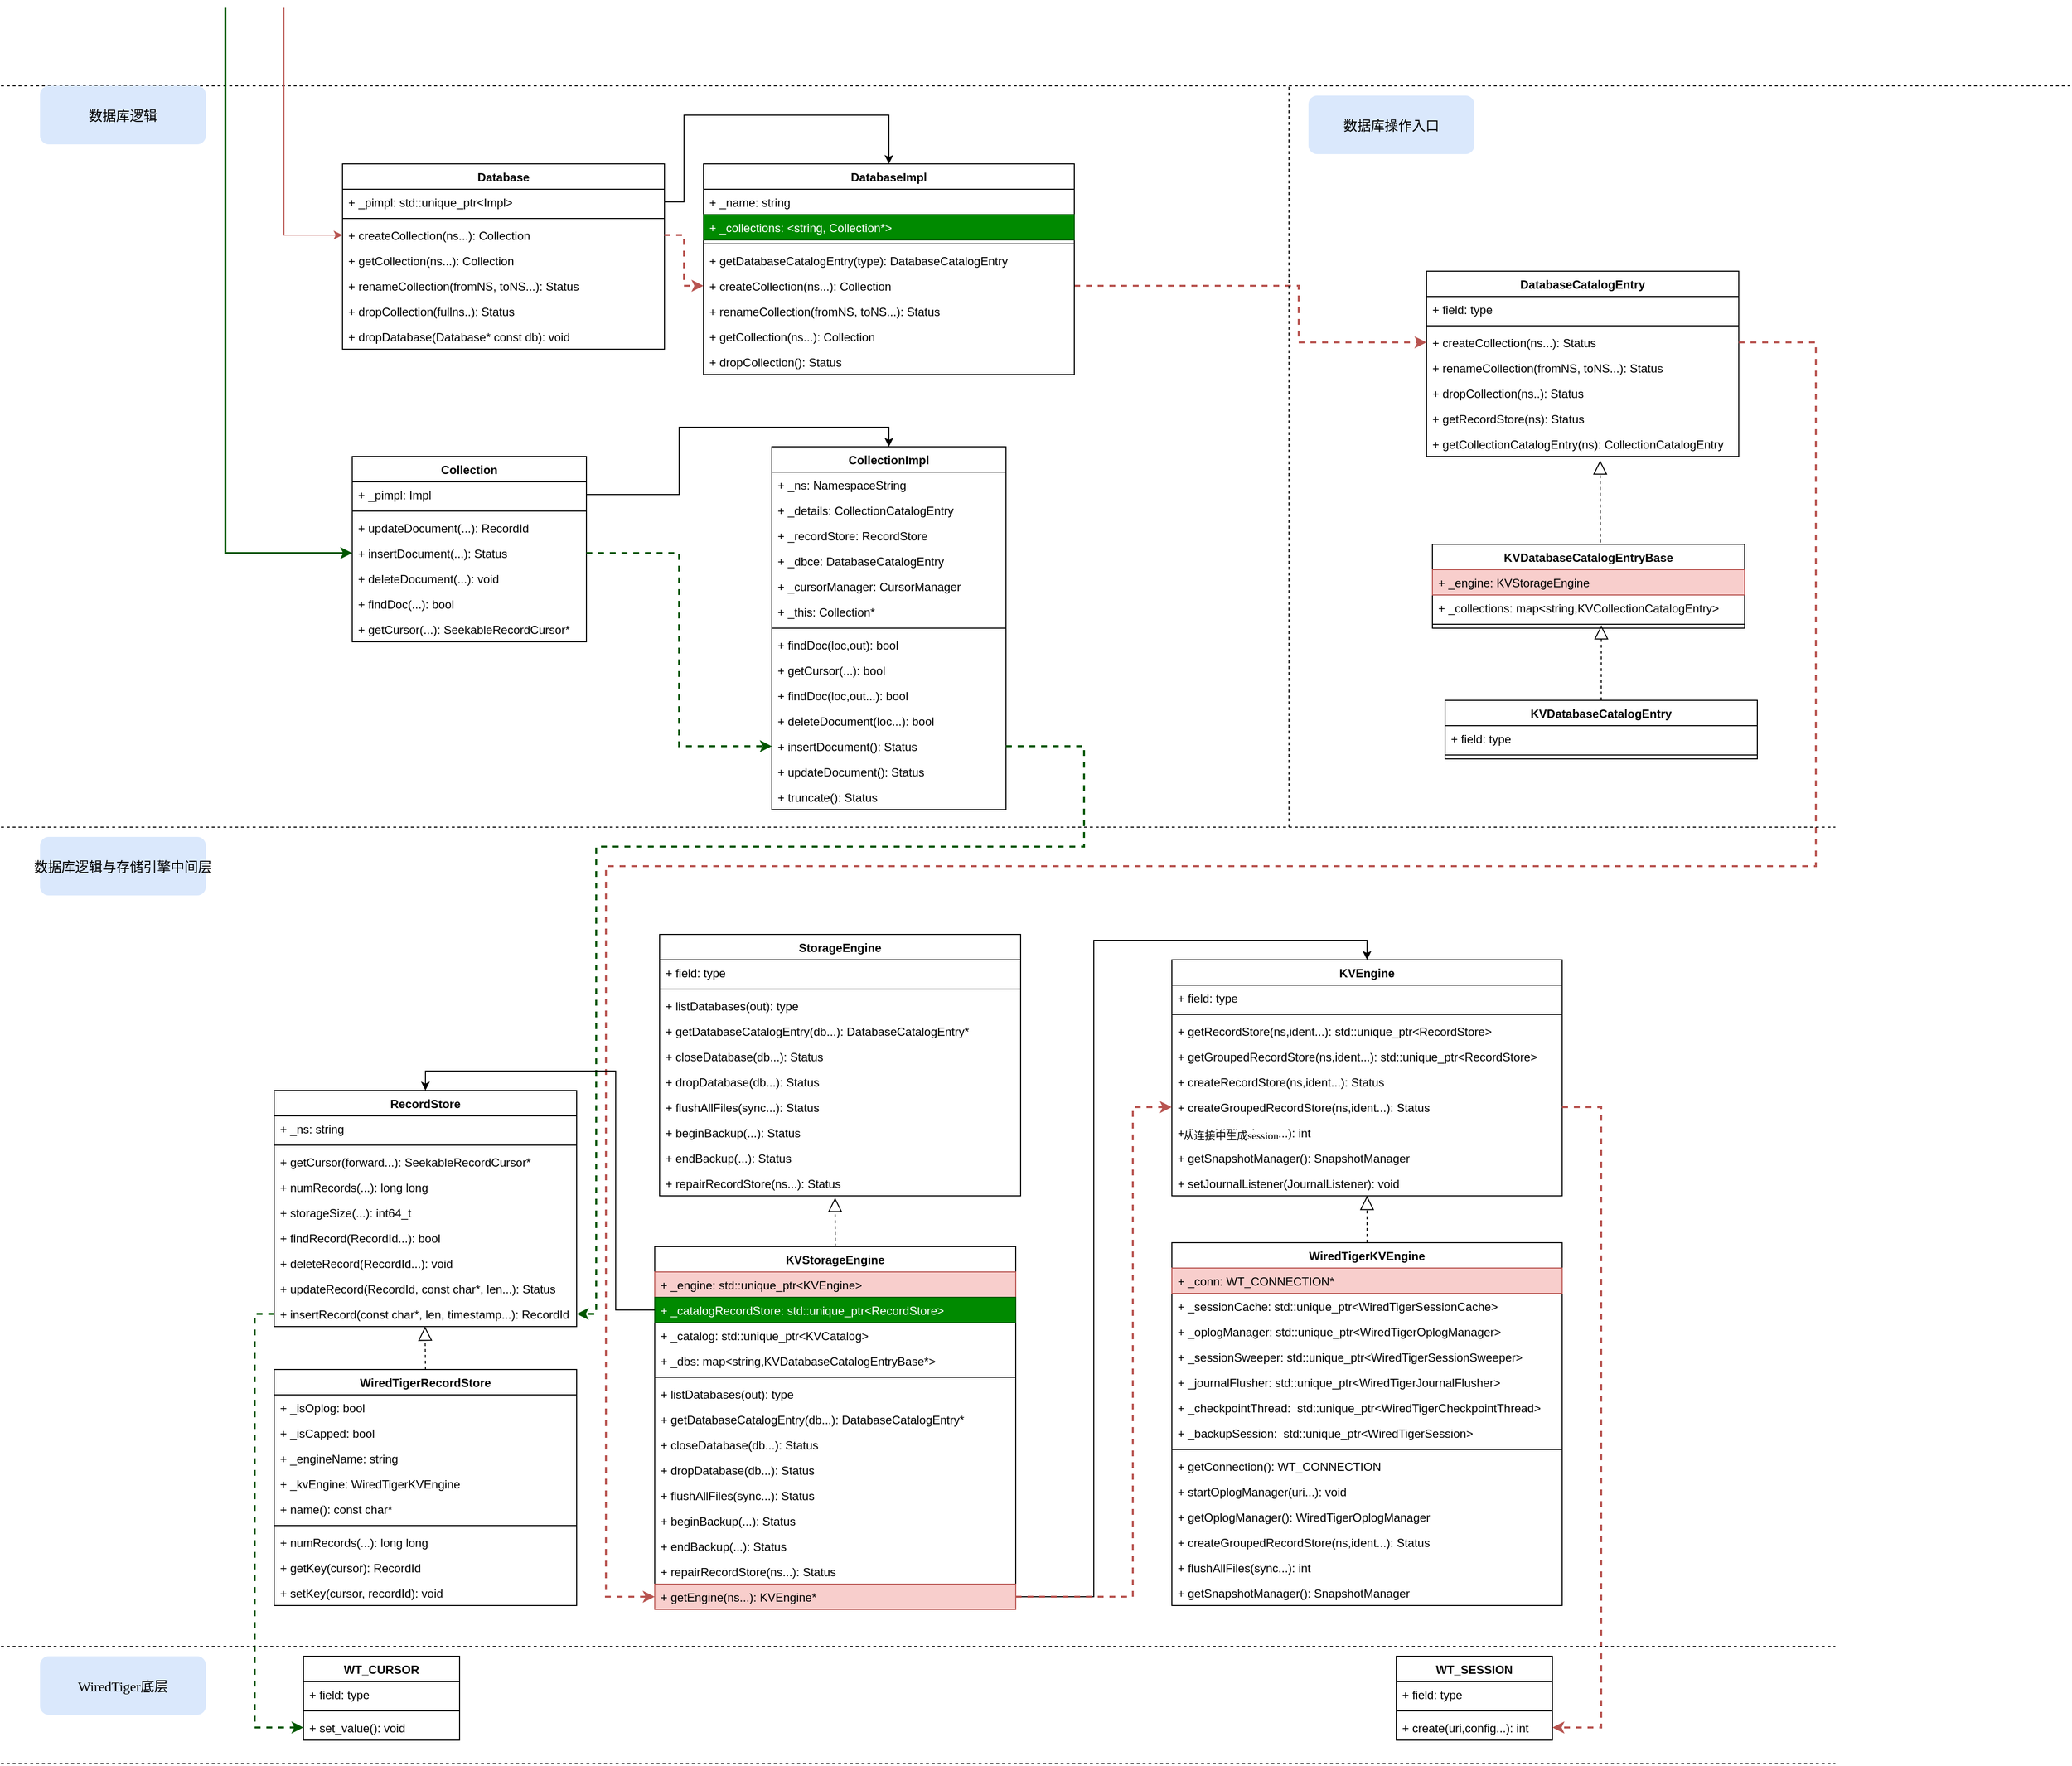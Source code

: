 <mxfile version="14.1.4" type="device"><diagram id="XogiutDbfRUmDtlh1cID" name="Page-1"><mxGraphModel dx="2500" dy="2065" grid="1" gridSize="10" guides="1" tooltips="1" connect="1" arrows="1" fold="1" page="1" pageScale="1" pageWidth="827" pageHeight="1169" math="0" shadow="0"><root><mxCell id="0"/><mxCell id="1" parent="0"/><mxCell id="r8vToKSteHldgqndIrXq-10" style="edgeStyle=orthogonalEdgeStyle;rounded=0;orthogonalLoop=1;jettySize=auto;html=1;entryX=0.5;entryY=0;entryDx=0;entryDy=0;exitX=1;exitY=0.5;exitDx=0;exitDy=0;" edge="1" parent="1" source="r8vToKSteHldgqndIrXq-12" target="r8vToKSteHldgqndIrXq-57"><mxGeometry relative="1" as="geometry"><mxPoint x="250" y="289" as="sourcePoint"/><mxPoint x="500" y="150" as="targetPoint"/><Array as="points"><mxPoint x="300" y="199"/><mxPoint x="300" y="110"/><mxPoint x="510" y="110"/></Array></mxGeometry></mxCell><mxCell id="r8vToKSteHldgqndIrXq-11" value="Database" style="swimlane;fontStyle=1;align=center;verticalAlign=top;childLayout=stackLayout;horizontal=1;startSize=26;horizontalStack=0;resizeParent=1;resizeParentMax=0;resizeLast=0;collapsible=1;marginBottom=0;" vertex="1" parent="1"><mxGeometry x="-50" y="160" width="330" height="190" as="geometry"/></mxCell><mxCell id="r8vToKSteHldgqndIrXq-12" value="+ _pimpl: std::unique_ptr&lt;Impl&gt;" style="text;strokeColor=none;fillColor=none;align=left;verticalAlign=top;spacingLeft=4;spacingRight=4;overflow=hidden;rotatable=0;points=[[0,0.5],[1,0.5]];portConstraint=eastwest;" vertex="1" parent="r8vToKSteHldgqndIrXq-11"><mxGeometry y="26" width="330" height="26" as="geometry"/></mxCell><mxCell id="r8vToKSteHldgqndIrXq-13" value="" style="line;strokeWidth=1;fillColor=none;align=left;verticalAlign=middle;spacingTop=-1;spacingLeft=3;spacingRight=3;rotatable=0;labelPosition=right;points=[];portConstraint=eastwest;" vertex="1" parent="r8vToKSteHldgqndIrXq-11"><mxGeometry y="52" width="330" height="8" as="geometry"/></mxCell><mxCell id="r8vToKSteHldgqndIrXq-14" value="+ createCollection(ns...): Collection" style="text;strokeColor=none;fillColor=none;align=left;verticalAlign=top;spacingLeft=4;spacingRight=4;overflow=hidden;rotatable=0;points=[[0,0.5],[1,0.5]];portConstraint=eastwest;" vertex="1" parent="r8vToKSteHldgqndIrXq-11"><mxGeometry y="60" width="330" height="26" as="geometry"/></mxCell><mxCell id="r8vToKSteHldgqndIrXq-24" value="+ getCollection(ns...): Collection" style="text;strokeColor=none;fillColor=none;align=left;verticalAlign=top;spacingLeft=4;spacingRight=4;overflow=hidden;rotatable=0;points=[[0,0.5],[1,0.5]];portConstraint=eastwest;" vertex="1" parent="r8vToKSteHldgqndIrXq-11"><mxGeometry y="86" width="330" height="26" as="geometry"/></mxCell><mxCell id="r8vToKSteHldgqndIrXq-25" value="+ renameCollection(fromNS, toNS...): Status" style="text;strokeColor=none;fillColor=none;align=left;verticalAlign=top;spacingLeft=4;spacingRight=4;overflow=hidden;rotatable=0;points=[[0,0.5],[1,0.5]];portConstraint=eastwest;" vertex="1" parent="r8vToKSteHldgqndIrXq-11"><mxGeometry y="112" width="330" height="26" as="geometry"/></mxCell><mxCell id="r8vToKSteHldgqndIrXq-30" value="+ dropCollection(fullns..): Status" style="text;strokeColor=none;fillColor=none;align=left;verticalAlign=top;spacingLeft=4;spacingRight=4;overflow=hidden;rotatable=0;points=[[0,0.5],[1,0.5]];portConstraint=eastwest;" vertex="1" parent="r8vToKSteHldgqndIrXq-11"><mxGeometry y="138" width="330" height="26" as="geometry"/></mxCell><mxCell id="r8vToKSteHldgqndIrXq-26" value="+ dropDatabase(Database* const db): void" style="text;strokeColor=none;fillColor=none;align=left;verticalAlign=top;spacingLeft=4;spacingRight=4;overflow=hidden;rotatable=0;points=[[0,0.5],[1,0.5]];portConstraint=eastwest;" vertex="1" parent="r8vToKSteHldgqndIrXq-11"><mxGeometry y="164" width="330" height="26" as="geometry"/></mxCell><mxCell id="r8vToKSteHldgqndIrXq-15" value="DatabaseCatalogEntry" style="swimlane;fontStyle=1;align=center;verticalAlign=top;childLayout=stackLayout;horizontal=1;startSize=26;horizontalStack=0;resizeParent=1;resizeParentMax=0;resizeLast=0;collapsible=1;marginBottom=0;" vertex="1" parent="1"><mxGeometry x="1061" y="270" width="320" height="190" as="geometry"/></mxCell><mxCell id="r8vToKSteHldgqndIrXq-16" value="+ field: type" style="text;strokeColor=none;fillColor=none;align=left;verticalAlign=top;spacingLeft=4;spacingRight=4;overflow=hidden;rotatable=0;points=[[0,0.5],[1,0.5]];portConstraint=eastwest;" vertex="1" parent="r8vToKSteHldgqndIrXq-15"><mxGeometry y="26" width="320" height="26" as="geometry"/></mxCell><mxCell id="r8vToKSteHldgqndIrXq-17" value="" style="line;strokeWidth=1;fillColor=none;align=left;verticalAlign=middle;spacingTop=-1;spacingLeft=3;spacingRight=3;rotatable=0;labelPosition=right;points=[];portConstraint=eastwest;" vertex="1" parent="r8vToKSteHldgqndIrXq-15"><mxGeometry y="52" width="320" height="8" as="geometry"/></mxCell><mxCell id="r8vToKSteHldgqndIrXq-18" value="+ createCollection(ns...): Status" style="text;strokeColor=none;fillColor=none;align=left;verticalAlign=top;spacingLeft=4;spacingRight=4;overflow=hidden;rotatable=0;points=[[0,0.5],[1,0.5]];portConstraint=eastwest;" vertex="1" parent="r8vToKSteHldgqndIrXq-15"><mxGeometry y="60" width="320" height="26" as="geometry"/></mxCell><mxCell id="r8vToKSteHldgqndIrXq-19" value="+ renameCollection(fromNS, toNS...): Status" style="text;strokeColor=none;fillColor=none;align=left;verticalAlign=top;spacingLeft=4;spacingRight=4;overflow=hidden;rotatable=0;points=[[0,0.5],[1,0.5]];portConstraint=eastwest;" vertex="1" parent="r8vToKSteHldgqndIrXq-15"><mxGeometry y="86" width="320" height="26" as="geometry"/></mxCell><mxCell id="r8vToKSteHldgqndIrXq-20" value="+ dropCollection(ns..): Status" style="text;strokeColor=none;fillColor=none;align=left;verticalAlign=top;spacingLeft=4;spacingRight=4;overflow=hidden;rotatable=0;points=[[0,0.5],[1,0.5]];portConstraint=eastwest;" vertex="1" parent="r8vToKSteHldgqndIrXq-15"><mxGeometry y="112" width="320" height="26" as="geometry"/></mxCell><mxCell id="r8vToKSteHldgqndIrXq-21" value="+ getRecordStore(ns): Status" style="text;strokeColor=none;fillColor=none;align=left;verticalAlign=top;spacingLeft=4;spacingRight=4;overflow=hidden;rotatable=0;points=[[0,0.5],[1,0.5]];portConstraint=eastwest;" vertex="1" parent="r8vToKSteHldgqndIrXq-15"><mxGeometry y="138" width="320" height="26" as="geometry"/></mxCell><mxCell id="r8vToKSteHldgqndIrXq-22" value="+ getCollectionCatalogEntry(ns): CollectionCatalogEntry" style="text;strokeColor=none;fillColor=none;align=left;verticalAlign=top;spacingLeft=4;spacingRight=4;overflow=hidden;rotatable=0;points=[[0,0.5],[1,0.5]];portConstraint=eastwest;" vertex="1" parent="r8vToKSteHldgqndIrXq-15"><mxGeometry y="164" width="320" height="26" as="geometry"/></mxCell><mxCell id="r8vToKSteHldgqndIrXq-32" style="edgeStyle=orthogonalEdgeStyle;rounded=0;orthogonalLoop=1;jettySize=auto;html=1;entryX=0;entryY=0.5;entryDx=0;entryDy=0;exitX=1;exitY=0.5;exitDx=0;exitDy=0;fillColor=#f8cecc;strokeColor=#b85450;dashed=1;strokeWidth=2;" edge="1" parent="1" source="r8vToKSteHldgqndIrXq-62" target="r8vToKSteHldgqndIrXq-18"><mxGeometry relative="1" as="geometry"><mxPoint x="680" y="290" as="sourcePoint"/><Array as="points"><mxPoint x="930" y="285"/><mxPoint x="930" y="343"/></Array></mxGeometry></mxCell><mxCell id="r8vToKSteHldgqndIrXq-33" value="KVDatabaseCatalogEntryBase" style="swimlane;fontStyle=1;align=center;verticalAlign=top;childLayout=stackLayout;horizontal=1;startSize=26;horizontalStack=0;resizeParent=1;resizeParentMax=0;resizeLast=0;collapsible=1;marginBottom=0;" vertex="1" parent="1"><mxGeometry x="1067" y="550" width="320" height="86" as="geometry"/></mxCell><mxCell id="r8vToKSteHldgqndIrXq-34" value="+ _engine: KVStorageEngine" style="text;strokeColor=#b85450;fillColor=#f8cecc;align=left;verticalAlign=top;spacingLeft=4;spacingRight=4;overflow=hidden;rotatable=0;points=[[0,0.5],[1,0.5]];portConstraint=eastwest;" vertex="1" parent="r8vToKSteHldgqndIrXq-33"><mxGeometry y="26" width="320" height="26" as="geometry"/></mxCell><mxCell id="r8vToKSteHldgqndIrXq-67" value="+ _collections: map&lt;string,KVCollectionCatalogEntry&gt;" style="text;strokeColor=none;fillColor=none;align=left;verticalAlign=top;spacingLeft=4;spacingRight=4;overflow=hidden;rotatable=0;points=[[0,0.5],[1,0.5]];portConstraint=eastwest;" vertex="1" parent="r8vToKSteHldgqndIrXq-33"><mxGeometry y="52" width="320" height="26" as="geometry"/></mxCell><mxCell id="r8vToKSteHldgqndIrXq-35" value="" style="line;strokeWidth=1;fillColor=none;align=left;verticalAlign=middle;spacingTop=-1;spacingLeft=3;spacingRight=3;rotatable=0;labelPosition=right;points=[];portConstraint=eastwest;" vertex="1" parent="r8vToKSteHldgqndIrXq-33"><mxGeometry y="78" width="320" height="8" as="geometry"/></mxCell><mxCell id="r8vToKSteHldgqndIrXq-46" value="" style="endArrow=block;dashed=1;endFill=0;endSize=12;html=1;entryX=0.556;entryY=1.154;entryDx=0;entryDy=0;entryPerimeter=0;exitX=0.538;exitY=-0.021;exitDx=0;exitDy=0;exitPerimeter=0;" edge="1" parent="1" source="r8vToKSteHldgqndIrXq-33" target="r8vToKSteHldgqndIrXq-22"><mxGeometry width="160" relative="1" as="geometry"><mxPoint x="641" y="580" as="sourcePoint"/><mxPoint x="801" y="580" as="targetPoint"/></mxGeometry></mxCell><mxCell id="r8vToKSteHldgqndIrXq-47" value="KVDatabaseCatalogEntry" style="swimlane;fontStyle=1;align=center;verticalAlign=top;childLayout=stackLayout;horizontal=1;startSize=26;horizontalStack=0;resizeParent=1;resizeParentMax=0;resizeLast=0;collapsible=1;marginBottom=0;" vertex="1" parent="1"><mxGeometry x="1080" y="710" width="320" height="60" as="geometry"/></mxCell><mxCell id="r8vToKSteHldgqndIrXq-48" value="+ field: type" style="text;strokeColor=none;fillColor=none;align=left;verticalAlign=top;spacingLeft=4;spacingRight=4;overflow=hidden;rotatable=0;points=[[0,0.5],[1,0.5]];portConstraint=eastwest;" vertex="1" parent="r8vToKSteHldgqndIrXq-47"><mxGeometry y="26" width="320" height="26" as="geometry"/></mxCell><mxCell id="r8vToKSteHldgqndIrXq-49" value="" style="line;strokeWidth=1;fillColor=none;align=left;verticalAlign=middle;spacingTop=-1;spacingLeft=3;spacingRight=3;rotatable=0;labelPosition=right;points=[];portConstraint=eastwest;" vertex="1" parent="r8vToKSteHldgqndIrXq-47"><mxGeometry y="52" width="320" height="8" as="geometry"/></mxCell><mxCell id="r8vToKSteHldgqndIrXq-55" value="" style="endArrow=block;dashed=1;endFill=0;endSize=12;html=1;entryX=0.541;entryY=0.625;entryDx=0;entryDy=0;entryPerimeter=0;exitX=0.5;exitY=0;exitDx=0;exitDy=0;" edge="1" parent="1" source="r8vToKSteHldgqndIrXq-47" target="r8vToKSteHldgqndIrXq-35"><mxGeometry width="160" relative="1" as="geometry"><mxPoint x="1225.636" y="690" as="sourcePoint"/><mxPoint x="1230" y="610" as="targetPoint"/></mxGeometry></mxCell><mxCell id="r8vToKSteHldgqndIrXq-57" value="DatabaseImpl" style="swimlane;fontStyle=1;align=center;verticalAlign=top;childLayout=stackLayout;horizontal=1;startSize=26;horizontalStack=0;resizeParent=1;resizeParentMax=0;resizeLast=0;collapsible=1;marginBottom=0;" vertex="1" parent="1"><mxGeometry x="320" y="160" width="380" height="216" as="geometry"/></mxCell><mxCell id="r8vToKSteHldgqndIrXq-58" value="+ _name: string" style="text;strokeColor=none;fillColor=none;align=left;verticalAlign=top;spacingLeft=4;spacingRight=4;overflow=hidden;rotatable=0;points=[[0,0.5],[1,0.5]];portConstraint=eastwest;" vertex="1" parent="r8vToKSteHldgqndIrXq-57"><mxGeometry y="26" width="380" height="26" as="geometry"/></mxCell><mxCell id="r8vToKSteHldgqndIrXq-66" value="+ _collections: &lt;string, Collection*&gt;" style="text;strokeColor=#005700;fillColor=#008a00;align=left;verticalAlign=top;spacingLeft=4;spacingRight=4;overflow=hidden;rotatable=0;points=[[0,0.5],[1,0.5]];portConstraint=eastwest;fontColor=#ffffff;" vertex="1" parent="r8vToKSteHldgqndIrXq-57"><mxGeometry y="52" width="380" height="26" as="geometry"/></mxCell><mxCell id="r8vToKSteHldgqndIrXq-59" value="" style="line;strokeWidth=1;fillColor=none;align=left;verticalAlign=middle;spacingTop=-1;spacingLeft=3;spacingRight=3;rotatable=0;labelPosition=right;points=[];portConstraint=eastwest;" vertex="1" parent="r8vToKSteHldgqndIrXq-57"><mxGeometry y="78" width="380" height="8" as="geometry"/></mxCell><mxCell id="r8vToKSteHldgqndIrXq-60" value="+ getDatabaseCatalogEntry(type): DatabaseCatalogEntry" style="text;strokeColor=none;fillColor=none;align=left;verticalAlign=top;spacingLeft=4;spacingRight=4;overflow=hidden;rotatable=0;points=[[0,0.5],[1,0.5]];portConstraint=eastwest;" vertex="1" parent="r8vToKSteHldgqndIrXq-57"><mxGeometry y="86" width="380" height="26" as="geometry"/></mxCell><mxCell id="r8vToKSteHldgqndIrXq-62" value="+ createCollection(ns...): Collection" style="text;strokeColor=none;fillColor=none;align=left;verticalAlign=top;spacingLeft=4;spacingRight=4;overflow=hidden;rotatable=0;points=[[0,0.5],[1,0.5]];portConstraint=eastwest;" vertex="1" parent="r8vToKSteHldgqndIrXq-57"><mxGeometry y="112" width="380" height="26" as="geometry"/></mxCell><mxCell id="r8vToKSteHldgqndIrXq-63" value="+ renameCollection(fromNS, toNS...): Status" style="text;strokeColor=none;fillColor=none;align=left;verticalAlign=top;spacingLeft=4;spacingRight=4;overflow=hidden;rotatable=0;points=[[0,0.5],[1,0.5]];portConstraint=eastwest;" vertex="1" parent="r8vToKSteHldgqndIrXq-57"><mxGeometry y="138" width="380" height="26" as="geometry"/></mxCell><mxCell id="r8vToKSteHldgqndIrXq-64" value="+ getCollection(ns...): Collection" style="text;strokeColor=none;fillColor=none;align=left;verticalAlign=top;spacingLeft=4;spacingRight=4;overflow=hidden;rotatable=0;points=[[0,0.5],[1,0.5]];portConstraint=eastwest;" vertex="1" parent="r8vToKSteHldgqndIrXq-57"><mxGeometry y="164" width="380" height="26" as="geometry"/></mxCell><mxCell id="r8vToKSteHldgqndIrXq-65" value="+ dropCollection(): Status" style="text;strokeColor=none;fillColor=none;align=left;verticalAlign=top;spacingLeft=4;spacingRight=4;overflow=hidden;rotatable=0;points=[[0,0.5],[1,0.5]];portConstraint=eastwest;" vertex="1" parent="r8vToKSteHldgqndIrXq-57"><mxGeometry y="190" width="380" height="26" as="geometry"/></mxCell><mxCell id="r8vToKSteHldgqndIrXq-68" value="KVEngine" style="swimlane;fontStyle=1;align=center;verticalAlign=top;childLayout=stackLayout;horizontal=1;startSize=26;horizontalStack=0;resizeParent=1;resizeParentMax=0;resizeLast=0;collapsible=1;marginBottom=0;" vertex="1" parent="1"><mxGeometry x="800" y="976" width="400" height="242" as="geometry"/></mxCell><mxCell id="r8vToKSteHldgqndIrXq-69" value="+ field: type" style="text;strokeColor=none;fillColor=none;align=left;verticalAlign=top;spacingLeft=4;spacingRight=4;overflow=hidden;rotatable=0;points=[[0,0.5],[1,0.5]];portConstraint=eastwest;" vertex="1" parent="r8vToKSteHldgqndIrXq-68"><mxGeometry y="26" width="400" height="26" as="geometry"/></mxCell><mxCell id="r8vToKSteHldgqndIrXq-70" value="" style="line;strokeWidth=1;fillColor=none;align=left;verticalAlign=middle;spacingTop=-1;spacingLeft=3;spacingRight=3;rotatable=0;labelPosition=right;points=[];portConstraint=eastwest;" vertex="1" parent="r8vToKSteHldgqndIrXq-68"><mxGeometry y="52" width="400" height="8" as="geometry"/></mxCell><mxCell id="r8vToKSteHldgqndIrXq-71" value="+ getRecordStore(ns,ident...): std::unique_ptr&lt;RecordStore&gt;" style="text;strokeColor=none;fillColor=none;align=left;verticalAlign=top;spacingLeft=4;spacingRight=4;overflow=hidden;rotatable=0;points=[[0,0.5],[1,0.5]];portConstraint=eastwest;" vertex="1" parent="r8vToKSteHldgqndIrXq-68"><mxGeometry y="60" width="400" height="26" as="geometry"/></mxCell><mxCell id="r8vToKSteHldgqndIrXq-72" value="+ getGroupedRecordStore(ns,ident...): std::unique_ptr&lt;RecordStore&gt;" style="text;strokeColor=none;fillColor=none;align=left;verticalAlign=top;spacingLeft=4;spacingRight=4;overflow=hidden;rotatable=0;points=[[0,0.5],[1,0.5]];portConstraint=eastwest;" vertex="1" parent="r8vToKSteHldgqndIrXq-68"><mxGeometry y="86" width="400" height="26" as="geometry"/></mxCell><mxCell id="r8vToKSteHldgqndIrXq-73" value="+ createRecordStore(ns,ident...): Status" style="text;strokeColor=none;fillColor=none;align=left;verticalAlign=top;spacingLeft=4;spacingRight=4;overflow=hidden;rotatable=0;points=[[0,0.5],[1,0.5]];portConstraint=eastwest;" vertex="1" parent="r8vToKSteHldgqndIrXq-68"><mxGeometry y="112" width="400" height="26" as="geometry"/></mxCell><mxCell id="r8vToKSteHldgqndIrXq-74" value="+ createGroupedRecordStore(ns,ident...): Status" style="text;strokeColor=none;fillColor=none;align=left;verticalAlign=top;spacingLeft=4;spacingRight=4;overflow=hidden;rotatable=0;points=[[0,0.5],[1,0.5]];portConstraint=eastwest;" vertex="1" parent="r8vToKSteHldgqndIrXq-68"><mxGeometry y="138" width="400" height="26" as="geometry"/></mxCell><mxCell id="r8vToKSteHldgqndIrXq-75" value="+ flushAllFiles(sync...): int" style="text;strokeColor=none;fillColor=none;align=left;verticalAlign=top;spacingLeft=4;spacingRight=4;overflow=hidden;rotatable=0;points=[[0,0.5],[1,0.5]];portConstraint=eastwest;" vertex="1" parent="r8vToKSteHldgqndIrXq-68"><mxGeometry y="164" width="400" height="26" as="geometry"/></mxCell><mxCell id="r8vToKSteHldgqndIrXq-76" value="+ getSnapshotManager(): SnapshotManager" style="text;strokeColor=none;fillColor=none;align=left;verticalAlign=top;spacingLeft=4;spacingRight=4;overflow=hidden;rotatable=0;points=[[0,0.5],[1,0.5]];portConstraint=eastwest;" vertex="1" parent="r8vToKSteHldgqndIrXq-68"><mxGeometry y="190" width="400" height="26" as="geometry"/></mxCell><mxCell id="r8vToKSteHldgqndIrXq-77" value="+ setJournalListener(JournalListener): void" style="text;strokeColor=none;fillColor=none;align=left;verticalAlign=top;spacingLeft=4;spacingRight=4;overflow=hidden;rotatable=0;points=[[0,0.5],[1,0.5]];portConstraint=eastwest;" vertex="1" parent="r8vToKSteHldgqndIrXq-68"><mxGeometry y="216" width="400" height="26" as="geometry"/></mxCell><mxCell id="r8vToKSteHldgqndIrXq-78" value="WiredTigerKVEngine" style="swimlane;fontStyle=1;align=center;verticalAlign=top;childLayout=stackLayout;horizontal=1;startSize=26;horizontalStack=0;resizeParent=1;resizeParentMax=0;resizeLast=0;collapsible=1;marginBottom=0;" vertex="1" parent="1"><mxGeometry x="800" y="1266" width="400" height="372" as="geometry"/></mxCell><mxCell id="r8vToKSteHldgqndIrXq-79" value="+ _conn: WT_CONNECTION*" style="text;strokeColor=#b85450;fillColor=#f8cecc;align=left;verticalAlign=top;spacingLeft=4;spacingRight=4;overflow=hidden;rotatable=0;points=[[0,0.5],[1,0.5]];portConstraint=eastwest;" vertex="1" parent="r8vToKSteHldgqndIrXq-78"><mxGeometry y="26" width="400" height="26" as="geometry"/></mxCell><mxCell id="r8vToKSteHldgqndIrXq-89" value="+ _sessionCache: std::unique_ptr&lt;WiredTigerSessionCache&gt;" style="text;strokeColor=none;fillColor=none;align=left;verticalAlign=top;spacingLeft=4;spacingRight=4;overflow=hidden;rotatable=0;points=[[0,0.5],[1,0.5]];portConstraint=eastwest;" vertex="1" parent="r8vToKSteHldgqndIrXq-78"><mxGeometry y="52" width="400" height="26" as="geometry"/></mxCell><mxCell id="r8vToKSteHldgqndIrXq-90" value="+ _oplogManager: std::unique_ptr&lt;WiredTigerOplogManager&gt;" style="text;strokeColor=none;fillColor=none;align=left;verticalAlign=top;spacingLeft=4;spacingRight=4;overflow=hidden;rotatable=0;points=[[0,0.5],[1,0.5]];portConstraint=eastwest;" vertex="1" parent="r8vToKSteHldgqndIrXq-78"><mxGeometry y="78" width="400" height="26" as="geometry"/></mxCell><mxCell id="r8vToKSteHldgqndIrXq-91" value="+ _sessionSweeper: std::unique_ptr&lt;WiredTigerSessionSweeper&gt;" style="text;strokeColor=none;fillColor=none;align=left;verticalAlign=top;spacingLeft=4;spacingRight=4;overflow=hidden;rotatable=0;points=[[0,0.5],[1,0.5]];portConstraint=eastwest;" vertex="1" parent="r8vToKSteHldgqndIrXq-78"><mxGeometry y="104" width="400" height="26" as="geometry"/></mxCell><mxCell id="r8vToKSteHldgqndIrXq-92" value="+ _journalFlusher: std::unique_ptr&lt;WiredTigerJournalFlusher&gt;" style="text;strokeColor=none;fillColor=none;align=left;verticalAlign=top;spacingLeft=4;spacingRight=4;overflow=hidden;rotatable=0;points=[[0,0.5],[1,0.5]];portConstraint=eastwest;" vertex="1" parent="r8vToKSteHldgqndIrXq-78"><mxGeometry y="130" width="400" height="26" as="geometry"/></mxCell><mxCell id="r8vToKSteHldgqndIrXq-93" value="+ _checkpointThread:  std::unique_ptr&lt;WiredTigerCheckpointThread&gt;" style="text;strokeColor=none;fillColor=none;align=left;verticalAlign=top;spacingLeft=4;spacingRight=4;overflow=hidden;rotatable=0;points=[[0,0.5],[1,0.5]];portConstraint=eastwest;" vertex="1" parent="r8vToKSteHldgqndIrXq-78"><mxGeometry y="156" width="400" height="26" as="geometry"/></mxCell><mxCell id="r8vToKSteHldgqndIrXq-94" value="+ _backupSession:  std::unique_ptr&lt;WiredTigerSession&gt;" style="text;strokeColor=none;fillColor=none;align=left;verticalAlign=top;spacingLeft=4;spacingRight=4;overflow=hidden;rotatable=0;points=[[0,0.5],[1,0.5]];portConstraint=eastwest;" vertex="1" parent="r8vToKSteHldgqndIrXq-78"><mxGeometry y="182" width="400" height="26" as="geometry"/></mxCell><mxCell id="r8vToKSteHldgqndIrXq-80" value="" style="line;strokeWidth=1;fillColor=none;align=left;verticalAlign=middle;spacingTop=-1;spacingLeft=3;spacingRight=3;rotatable=0;labelPosition=right;points=[];portConstraint=eastwest;" vertex="1" parent="r8vToKSteHldgqndIrXq-78"><mxGeometry y="208" width="400" height="8" as="geometry"/></mxCell><mxCell id="r8vToKSteHldgqndIrXq-81" value="+ getConnection(): WT_CONNECTION" style="text;strokeColor=none;fillColor=none;align=left;verticalAlign=top;spacingLeft=4;spacingRight=4;overflow=hidden;rotatable=0;points=[[0,0.5],[1,0.5]];portConstraint=eastwest;" vertex="1" parent="r8vToKSteHldgqndIrXq-78"><mxGeometry y="216" width="400" height="26" as="geometry"/></mxCell><mxCell id="r8vToKSteHldgqndIrXq-82" value="+ startOplogManager(uri...): void" style="text;strokeColor=none;fillColor=none;align=left;verticalAlign=top;spacingLeft=4;spacingRight=4;overflow=hidden;rotatable=0;points=[[0,0.5],[1,0.5]];portConstraint=eastwest;" vertex="1" parent="r8vToKSteHldgqndIrXq-78"><mxGeometry y="242" width="400" height="26" as="geometry"/></mxCell><mxCell id="r8vToKSteHldgqndIrXq-83" value="+ getOplogManager(): WiredTigerOplogManager" style="text;strokeColor=none;fillColor=none;align=left;verticalAlign=top;spacingLeft=4;spacingRight=4;overflow=hidden;rotatable=0;points=[[0,0.5],[1,0.5]];portConstraint=eastwest;" vertex="1" parent="r8vToKSteHldgqndIrXq-78"><mxGeometry y="268" width="400" height="26" as="geometry"/></mxCell><mxCell id="r8vToKSteHldgqndIrXq-84" value="+ createGroupedRecordStore(ns,ident...): Status" style="text;strokeColor=none;fillColor=none;align=left;verticalAlign=top;spacingLeft=4;spacingRight=4;overflow=hidden;rotatable=0;points=[[0,0.5],[1,0.5]];portConstraint=eastwest;" vertex="1" parent="r8vToKSteHldgqndIrXq-78"><mxGeometry y="294" width="400" height="26" as="geometry"/></mxCell><mxCell id="r8vToKSteHldgqndIrXq-85" value="+ flushAllFiles(sync...): int" style="text;strokeColor=none;fillColor=none;align=left;verticalAlign=top;spacingLeft=4;spacingRight=4;overflow=hidden;rotatable=0;points=[[0,0.5],[1,0.5]];portConstraint=eastwest;" vertex="1" parent="r8vToKSteHldgqndIrXq-78"><mxGeometry y="320" width="400" height="26" as="geometry"/></mxCell><mxCell id="r8vToKSteHldgqndIrXq-86" value="+ getSnapshotManager(): SnapshotManager" style="text;strokeColor=none;fillColor=none;align=left;verticalAlign=top;spacingLeft=4;spacingRight=4;overflow=hidden;rotatable=0;points=[[0,0.5],[1,0.5]];portConstraint=eastwest;" vertex="1" parent="r8vToKSteHldgqndIrXq-78"><mxGeometry y="346" width="400" height="26" as="geometry"/></mxCell><mxCell id="r8vToKSteHldgqndIrXq-88" value="" style="endArrow=block;dashed=1;endFill=0;endSize=12;html=1;exitX=0.5;exitY=0;exitDx=0;exitDy=0;" edge="1" parent="1" source="r8vToKSteHldgqndIrXq-78" target="r8vToKSteHldgqndIrXq-77"><mxGeometry width="160" relative="1" as="geometry"><mxPoint x="1569" y="936" as="sourcePoint"/><mxPoint x="990" y="1226" as="targetPoint"/></mxGeometry></mxCell><mxCell id="r8vToKSteHldgqndIrXq-95" style="edgeStyle=orthogonalEdgeStyle;rounded=0;orthogonalLoop=1;jettySize=auto;html=1;entryX=0;entryY=0.5;entryDx=0;entryDy=0;fillColor=#f8cecc;strokeColor=#b85450;dashed=1;exitX=1;exitY=0.5;exitDx=0;exitDy=0;strokeWidth=2;" edge="1" parent="1" source="r8vToKSteHldgqndIrXq-18" target="r8vToKSteHldgqndIrXq-123"><mxGeometry relative="1" as="geometry"><Array as="points"><mxPoint x="1460" y="343"/><mxPoint x="1460" y="880"/><mxPoint x="220" y="880"/><mxPoint x="220" y="1629"/></Array></mxGeometry></mxCell><mxCell id="r8vToKSteHldgqndIrXq-96" value="StorageEngine" style="swimlane;fontStyle=1;align=center;verticalAlign=top;childLayout=stackLayout;horizontal=1;startSize=26;horizontalStack=0;resizeParent=1;resizeParentMax=0;resizeLast=0;collapsible=1;marginBottom=0;" vertex="1" parent="1"><mxGeometry x="275" y="950" width="370" height="268" as="geometry"/></mxCell><mxCell id="r8vToKSteHldgqndIrXq-97" value="+ field: type" style="text;strokeColor=none;fillColor=none;align=left;verticalAlign=top;spacingLeft=4;spacingRight=4;overflow=hidden;rotatable=0;points=[[0,0.5],[1,0.5]];portConstraint=eastwest;" vertex="1" parent="r8vToKSteHldgqndIrXq-96"><mxGeometry y="26" width="370" height="26" as="geometry"/></mxCell><mxCell id="r8vToKSteHldgqndIrXq-98" value="" style="line;strokeWidth=1;fillColor=none;align=left;verticalAlign=middle;spacingTop=-1;spacingLeft=3;spacingRight=3;rotatable=0;labelPosition=right;points=[];portConstraint=eastwest;" vertex="1" parent="r8vToKSteHldgqndIrXq-96"><mxGeometry y="52" width="370" height="8" as="geometry"/></mxCell><mxCell id="r8vToKSteHldgqndIrXq-99" value="+ listDatabases(out): type" style="text;strokeColor=none;fillColor=none;align=left;verticalAlign=top;spacingLeft=4;spacingRight=4;overflow=hidden;rotatable=0;points=[[0,0.5],[1,0.5]];portConstraint=eastwest;" vertex="1" parent="r8vToKSteHldgqndIrXq-96"><mxGeometry y="60" width="370" height="26" as="geometry"/></mxCell><mxCell id="r8vToKSteHldgqndIrXq-100" value="+ getDatabaseCatalogEntry(db...): DatabaseCatalogEntry*" style="text;strokeColor=none;fillColor=none;align=left;verticalAlign=top;spacingLeft=4;spacingRight=4;overflow=hidden;rotatable=0;points=[[0,0.5],[1,0.5]];portConstraint=eastwest;" vertex="1" parent="r8vToKSteHldgqndIrXq-96"><mxGeometry y="86" width="370" height="26" as="geometry"/></mxCell><mxCell id="r8vToKSteHldgqndIrXq-101" value="+ closeDatabase(db...): Status" style="text;strokeColor=none;fillColor=none;align=left;verticalAlign=top;spacingLeft=4;spacingRight=4;overflow=hidden;rotatable=0;points=[[0,0.5],[1,0.5]];portConstraint=eastwest;" vertex="1" parent="r8vToKSteHldgqndIrXq-96"><mxGeometry y="112" width="370" height="26" as="geometry"/></mxCell><mxCell id="r8vToKSteHldgqndIrXq-102" value="+ dropDatabase(db...): Status" style="text;strokeColor=none;fillColor=none;align=left;verticalAlign=top;spacingLeft=4;spacingRight=4;overflow=hidden;rotatable=0;points=[[0,0.5],[1,0.5]];portConstraint=eastwest;" vertex="1" parent="r8vToKSteHldgqndIrXq-96"><mxGeometry y="138" width="370" height="26" as="geometry"/></mxCell><mxCell id="r8vToKSteHldgqndIrXq-103" value="+ flushAllFiles(sync...): Status" style="text;strokeColor=none;fillColor=none;align=left;verticalAlign=top;spacingLeft=4;spacingRight=4;overflow=hidden;rotatable=0;points=[[0,0.5],[1,0.5]];portConstraint=eastwest;" vertex="1" parent="r8vToKSteHldgqndIrXq-96"><mxGeometry y="164" width="370" height="26" as="geometry"/></mxCell><mxCell id="r8vToKSteHldgqndIrXq-104" value="+ beginBackup(...): Status" style="text;strokeColor=none;fillColor=none;align=left;verticalAlign=top;spacingLeft=4;spacingRight=4;overflow=hidden;rotatable=0;points=[[0,0.5],[1,0.5]];portConstraint=eastwest;" vertex="1" parent="r8vToKSteHldgqndIrXq-96"><mxGeometry y="190" width="370" height="26" as="geometry"/></mxCell><mxCell id="r8vToKSteHldgqndIrXq-105" value="+ endBackup(...): Status" style="text;strokeColor=none;fillColor=none;align=left;verticalAlign=top;spacingLeft=4;spacingRight=4;overflow=hidden;rotatable=0;points=[[0,0.5],[1,0.5]];portConstraint=eastwest;" vertex="1" parent="r8vToKSteHldgqndIrXq-96"><mxGeometry y="216" width="370" height="26" as="geometry"/></mxCell><mxCell id="r8vToKSteHldgqndIrXq-106" value="+ repairRecordStore(ns...): Status" style="text;strokeColor=none;fillColor=none;align=left;verticalAlign=top;spacingLeft=4;spacingRight=4;overflow=hidden;rotatable=0;points=[[0,0.5],[1,0.5]];portConstraint=eastwest;" vertex="1" parent="r8vToKSteHldgqndIrXq-96"><mxGeometry y="242" width="370" height="26" as="geometry"/></mxCell><mxCell id="r8vToKSteHldgqndIrXq-107" value="KVStorageEngine" style="swimlane;fontStyle=1;align=center;verticalAlign=top;childLayout=stackLayout;horizontal=1;startSize=26;horizontalStack=0;resizeParent=1;resizeParentMax=0;resizeLast=0;collapsible=1;marginBottom=0;" vertex="1" parent="1"><mxGeometry x="270" y="1270" width="370" height="372" as="geometry"/></mxCell><mxCell id="r8vToKSteHldgqndIrXq-108" value="+ _engine: std::unique_ptr&lt;KVEngine&gt;" style="text;strokeColor=#b85450;fillColor=#f8cecc;align=left;verticalAlign=top;spacingLeft=4;spacingRight=4;overflow=hidden;rotatable=0;points=[[0,0.5],[1,0.5]];portConstraint=eastwest;" vertex="1" parent="r8vToKSteHldgqndIrXq-107"><mxGeometry y="26" width="370" height="26" as="geometry"/></mxCell><mxCell id="r8vToKSteHldgqndIrXq-118" value="+ _catalogRecordStore: std::unique_ptr&lt;RecordStore&gt;" style="text;strokeColor=#005700;fillColor=#008a00;align=left;verticalAlign=top;spacingLeft=4;spacingRight=4;overflow=hidden;rotatable=0;points=[[0,0.5],[1,0.5]];portConstraint=eastwest;fontColor=#ffffff;" vertex="1" parent="r8vToKSteHldgqndIrXq-107"><mxGeometry y="52" width="370" height="26" as="geometry"/></mxCell><mxCell id="r8vToKSteHldgqndIrXq-119" value="+ _catalog: std::unique_ptr&lt;KVCatalog&gt;" style="text;strokeColor=none;fillColor=none;align=left;verticalAlign=top;spacingLeft=4;spacingRight=4;overflow=hidden;rotatable=0;points=[[0,0.5],[1,0.5]];portConstraint=eastwest;" vertex="1" parent="r8vToKSteHldgqndIrXq-107"><mxGeometry y="78" width="370" height="26" as="geometry"/></mxCell><mxCell id="r8vToKSteHldgqndIrXq-120" value="+ _dbs: map&lt;string,KVDatabaseCatalogEntryBase*&gt;" style="text;strokeColor=none;fillColor=none;align=left;verticalAlign=top;spacingLeft=4;spacingRight=4;overflow=hidden;rotatable=0;points=[[0,0.5],[1,0.5]];portConstraint=eastwest;" vertex="1" parent="r8vToKSteHldgqndIrXq-107"><mxGeometry y="104" width="370" height="26" as="geometry"/></mxCell><mxCell id="r8vToKSteHldgqndIrXq-109" value="" style="line;strokeWidth=1;fillColor=none;align=left;verticalAlign=middle;spacingTop=-1;spacingLeft=3;spacingRight=3;rotatable=0;labelPosition=right;points=[];portConstraint=eastwest;" vertex="1" parent="r8vToKSteHldgqndIrXq-107"><mxGeometry y="130" width="370" height="8" as="geometry"/></mxCell><mxCell id="r8vToKSteHldgqndIrXq-110" value="+ listDatabases(out): type" style="text;strokeColor=none;fillColor=none;align=left;verticalAlign=top;spacingLeft=4;spacingRight=4;overflow=hidden;rotatable=0;points=[[0,0.5],[1,0.5]];portConstraint=eastwest;" vertex="1" parent="r8vToKSteHldgqndIrXq-107"><mxGeometry y="138" width="370" height="26" as="geometry"/></mxCell><mxCell id="r8vToKSteHldgqndIrXq-111" value="+ getDatabaseCatalogEntry(db...): DatabaseCatalogEntry*" style="text;strokeColor=none;fillColor=none;align=left;verticalAlign=top;spacingLeft=4;spacingRight=4;overflow=hidden;rotatable=0;points=[[0,0.5],[1,0.5]];portConstraint=eastwest;" vertex="1" parent="r8vToKSteHldgqndIrXq-107"><mxGeometry y="164" width="370" height="26" as="geometry"/></mxCell><mxCell id="r8vToKSteHldgqndIrXq-112" value="+ closeDatabase(db...): Status" style="text;strokeColor=none;fillColor=none;align=left;verticalAlign=top;spacingLeft=4;spacingRight=4;overflow=hidden;rotatable=0;points=[[0,0.5],[1,0.5]];portConstraint=eastwest;" vertex="1" parent="r8vToKSteHldgqndIrXq-107"><mxGeometry y="190" width="370" height="26" as="geometry"/></mxCell><mxCell id="r8vToKSteHldgqndIrXq-113" value="+ dropDatabase(db...): Status" style="text;strokeColor=none;fillColor=none;align=left;verticalAlign=top;spacingLeft=4;spacingRight=4;overflow=hidden;rotatable=0;points=[[0,0.5],[1,0.5]];portConstraint=eastwest;" vertex="1" parent="r8vToKSteHldgqndIrXq-107"><mxGeometry y="216" width="370" height="26" as="geometry"/></mxCell><mxCell id="r8vToKSteHldgqndIrXq-114" value="+ flushAllFiles(sync...): Status" style="text;strokeColor=none;fillColor=none;align=left;verticalAlign=top;spacingLeft=4;spacingRight=4;overflow=hidden;rotatable=0;points=[[0,0.5],[1,0.5]];portConstraint=eastwest;" vertex="1" parent="r8vToKSteHldgqndIrXq-107"><mxGeometry y="242" width="370" height="26" as="geometry"/></mxCell><mxCell id="r8vToKSteHldgqndIrXq-115" value="+ beginBackup(...): Status" style="text;strokeColor=none;fillColor=none;align=left;verticalAlign=top;spacingLeft=4;spacingRight=4;overflow=hidden;rotatable=0;points=[[0,0.5],[1,0.5]];portConstraint=eastwest;" vertex="1" parent="r8vToKSteHldgqndIrXq-107"><mxGeometry y="268" width="370" height="26" as="geometry"/></mxCell><mxCell id="r8vToKSteHldgqndIrXq-116" value="+ endBackup(...): Status" style="text;strokeColor=none;fillColor=none;align=left;verticalAlign=top;spacingLeft=4;spacingRight=4;overflow=hidden;rotatable=0;points=[[0,0.5],[1,0.5]];portConstraint=eastwest;" vertex="1" parent="r8vToKSteHldgqndIrXq-107"><mxGeometry y="294" width="370" height="26" as="geometry"/></mxCell><mxCell id="r8vToKSteHldgqndIrXq-117" value="+ repairRecordStore(ns...): Status" style="text;strokeColor=none;fillColor=none;align=left;verticalAlign=top;spacingLeft=4;spacingRight=4;overflow=hidden;rotatable=0;points=[[0,0.5],[1,0.5]];portConstraint=eastwest;" vertex="1" parent="r8vToKSteHldgqndIrXq-107"><mxGeometry y="320" width="370" height="26" as="geometry"/></mxCell><mxCell id="r8vToKSteHldgqndIrXq-123" value="+ getEngine(ns...): KVEngine*" style="text;strokeColor=#b85450;fillColor=#f8cecc;align=left;verticalAlign=top;spacingLeft=4;spacingRight=4;overflow=hidden;rotatable=0;points=[[0,0.5],[1,0.5]];portConstraint=eastwest;" vertex="1" parent="r8vToKSteHldgqndIrXq-107"><mxGeometry y="346" width="370" height="26" as="geometry"/></mxCell><mxCell id="r8vToKSteHldgqndIrXq-121" style="edgeStyle=orthogonalEdgeStyle;rounded=0;orthogonalLoop=1;jettySize=auto;html=1;entryX=0.5;entryY=0;entryDx=0;entryDy=0;exitX=1;exitY=0.5;exitDx=0;exitDy=0;" edge="1" parent="1" source="r8vToKSteHldgqndIrXq-123" target="r8vToKSteHldgqndIrXq-68"><mxGeometry relative="1" as="geometry"><mxPoint x="690" y="1575.0" as="sourcePoint"/></mxGeometry></mxCell><mxCell id="r8vToKSteHldgqndIrXq-122" value="" style="endArrow=block;dashed=1;endFill=0;endSize=12;html=1;exitX=0.5;exitY=0;exitDx=0;exitDy=0;entryX=0.486;entryY=1.077;entryDx=0;entryDy=0;entryPerimeter=0;" edge="1" parent="1" source="r8vToKSteHldgqndIrXq-107" target="r8vToKSteHldgqndIrXq-106"><mxGeometry width="160" relative="1" as="geometry"><mxPoint x="975" y="1220" as="sourcePoint"/><mxPoint x="455" y="1230" as="targetPoint"/></mxGeometry></mxCell><mxCell id="r8vToKSteHldgqndIrXq-124" value="WT_SESSION" style="swimlane;fontStyle=1;align=center;verticalAlign=top;childLayout=stackLayout;horizontal=1;startSize=26;horizontalStack=0;resizeParent=1;resizeParentMax=0;resizeLast=0;collapsible=1;marginBottom=0;" vertex="1" parent="1"><mxGeometry x="1030" y="1690" width="160" height="86" as="geometry"/></mxCell><mxCell id="r8vToKSteHldgqndIrXq-125" value="+ field: type" style="text;strokeColor=none;fillColor=none;align=left;verticalAlign=top;spacingLeft=4;spacingRight=4;overflow=hidden;rotatable=0;points=[[0,0.5],[1,0.5]];portConstraint=eastwest;" vertex="1" parent="r8vToKSteHldgqndIrXq-124"><mxGeometry y="26" width="160" height="26" as="geometry"/></mxCell><mxCell id="r8vToKSteHldgqndIrXq-126" value="" style="line;strokeWidth=1;fillColor=none;align=left;verticalAlign=middle;spacingTop=-1;spacingLeft=3;spacingRight=3;rotatable=0;labelPosition=right;points=[];portConstraint=eastwest;" vertex="1" parent="r8vToKSteHldgqndIrXq-124"><mxGeometry y="52" width="160" height="8" as="geometry"/></mxCell><mxCell id="r8vToKSteHldgqndIrXq-127" value="+ create(uri,config...): int" style="text;strokeColor=none;fillColor=none;align=left;verticalAlign=top;spacingLeft=4;spacingRight=4;overflow=hidden;rotatable=0;points=[[0,0.5],[1,0.5]];portConstraint=eastwest;" vertex="1" parent="r8vToKSteHldgqndIrXq-124"><mxGeometry y="60" width="160" height="26" as="geometry"/></mxCell><mxCell id="r8vToKSteHldgqndIrXq-129" style="edgeStyle=orthogonalEdgeStyle;rounded=0;orthogonalLoop=1;jettySize=auto;html=1;entryX=1;entryY=0.5;entryDx=0;entryDy=0;fillColor=#f8cecc;strokeColor=#b85450;dashed=1;exitX=1;exitY=0.5;exitDx=0;exitDy=0;strokeWidth=2;" edge="1" parent="1" source="r8vToKSteHldgqndIrXq-74" target="r8vToKSteHldgqndIrXq-127"><mxGeometry relative="1" as="geometry"><mxPoint x="1310" y="1563" as="targetPoint"/><Array as="points"><mxPoint x="1240" y="1127"/><mxPoint x="1240" y="1763"/></Array></mxGeometry></mxCell><mxCell id="r8vToKSteHldgqndIrXq-190" value="&lt;font color=&quot;#000000&quot; face=&quot;ZCOOL KuaiLe&quot; data-font-src=&quot;https://fonts.googleapis.com/css?family=ZCOOL+KuaiLe&quot;&gt;从连接中生成session&lt;/font&gt;" style="edgeLabel;html=1;align=center;verticalAlign=middle;resizable=0;points=[];fontColor=#97D077;" vertex="1" connectable="0" parent="r8vToKSteHldgqndIrXq-129"><mxGeometry x="-0.012" y="-1" relative="1" as="geometry"><mxPoint x="-379" y="-290" as="offset"/></mxGeometry></mxCell><mxCell id="r8vToKSteHldgqndIrXq-130" value="Collection" style="swimlane;fontStyle=1;align=center;verticalAlign=top;childLayout=stackLayout;horizontal=1;startSize=26;horizontalStack=0;resizeParent=1;resizeParentMax=0;resizeLast=0;collapsible=1;marginBottom=0;" vertex="1" parent="1"><mxGeometry x="-40" y="460" width="240" height="190" as="geometry"/></mxCell><mxCell id="r8vToKSteHldgqndIrXq-131" value="+ _pimpl: Impl" style="text;strokeColor=none;fillColor=none;align=left;verticalAlign=top;spacingLeft=4;spacingRight=4;overflow=hidden;rotatable=0;points=[[0,0.5],[1,0.5]];portConstraint=eastwest;" vertex="1" parent="r8vToKSteHldgqndIrXq-130"><mxGeometry y="26" width="240" height="26" as="geometry"/></mxCell><mxCell id="r8vToKSteHldgqndIrXq-132" value="" style="line;strokeWidth=1;fillColor=none;align=left;verticalAlign=middle;spacingTop=-1;spacingLeft=3;spacingRight=3;rotatable=0;labelPosition=right;points=[];portConstraint=eastwest;" vertex="1" parent="r8vToKSteHldgqndIrXq-130"><mxGeometry y="52" width="240" height="8" as="geometry"/></mxCell><mxCell id="r8vToKSteHldgqndIrXq-133" value="+ updateDocument(...): RecordId" style="text;strokeColor=none;fillColor=none;align=left;verticalAlign=top;spacingLeft=4;spacingRight=4;overflow=hidden;rotatable=0;points=[[0,0.5],[1,0.5]];portConstraint=eastwest;" vertex="1" parent="r8vToKSteHldgqndIrXq-130"><mxGeometry y="60" width="240" height="26" as="geometry"/></mxCell><mxCell id="r8vToKSteHldgqndIrXq-152" value="+ insertDocument(...): Status" style="text;strokeColor=none;fillColor=none;align=left;verticalAlign=top;spacingLeft=4;spacingRight=4;overflow=hidden;rotatable=0;points=[[0,0.5],[1,0.5]];portConstraint=eastwest;" vertex="1" parent="r8vToKSteHldgqndIrXq-130"><mxGeometry y="86" width="240" height="26" as="geometry"/></mxCell><mxCell id="r8vToKSteHldgqndIrXq-156" value="+ deleteDocument(...): void" style="text;strokeColor=none;fillColor=none;align=left;verticalAlign=top;spacingLeft=4;spacingRight=4;overflow=hidden;rotatable=0;points=[[0,0.5],[1,0.5]];portConstraint=eastwest;" vertex="1" parent="r8vToKSteHldgqndIrXq-130"><mxGeometry y="112" width="240" height="26" as="geometry"/></mxCell><mxCell id="r8vToKSteHldgqndIrXq-153" value="+ findDoc(...): bool" style="text;strokeColor=none;fillColor=none;align=left;verticalAlign=top;spacingLeft=4;spacingRight=4;overflow=hidden;rotatable=0;points=[[0,0.5],[1,0.5]];portConstraint=eastwest;" vertex="1" parent="r8vToKSteHldgqndIrXq-130"><mxGeometry y="138" width="240" height="26" as="geometry"/></mxCell><mxCell id="r8vToKSteHldgqndIrXq-154" value="+ getCursor(...): SeekableRecordCursor*" style="text;strokeColor=none;fillColor=none;align=left;verticalAlign=top;spacingLeft=4;spacingRight=4;overflow=hidden;rotatable=0;points=[[0,0.5],[1,0.5]];portConstraint=eastwest;" vertex="1" parent="r8vToKSteHldgqndIrXq-130"><mxGeometry y="164" width="240" height="26" as="geometry"/></mxCell><mxCell id="r8vToKSteHldgqndIrXq-134" value="CollectionImpl" style="swimlane;fontStyle=1;align=center;verticalAlign=top;childLayout=stackLayout;horizontal=1;startSize=26;horizontalStack=0;resizeParent=1;resizeParentMax=0;resizeLast=0;collapsible=1;marginBottom=0;" vertex="1" parent="1"><mxGeometry x="390" y="450" width="240" height="372" as="geometry"/></mxCell><mxCell id="r8vToKSteHldgqndIrXq-135" value="+ _ns: NamespaceString" style="text;strokeColor=none;fillColor=none;align=left;verticalAlign=top;spacingLeft=4;spacingRight=4;overflow=hidden;rotatable=0;points=[[0,0.5],[1,0.5]];portConstraint=eastwest;" vertex="1" parent="r8vToKSteHldgqndIrXq-134"><mxGeometry y="26" width="240" height="26" as="geometry"/></mxCell><mxCell id="r8vToKSteHldgqndIrXq-144" value="+ _details: CollectionCatalogEntry" style="text;strokeColor=none;fillColor=none;align=left;verticalAlign=top;spacingLeft=4;spacingRight=4;overflow=hidden;rotatable=0;points=[[0,0.5],[1,0.5]];portConstraint=eastwest;" vertex="1" parent="r8vToKSteHldgqndIrXq-134"><mxGeometry y="52" width="240" height="26" as="geometry"/></mxCell><mxCell id="r8vToKSteHldgqndIrXq-145" value="+ _recordStore: RecordStore" style="text;strokeColor=none;fillColor=none;align=left;verticalAlign=top;spacingLeft=4;spacingRight=4;overflow=hidden;rotatable=0;points=[[0,0.5],[1,0.5]];portConstraint=eastwest;" vertex="1" parent="r8vToKSteHldgqndIrXq-134"><mxGeometry y="78" width="240" height="26" as="geometry"/></mxCell><mxCell id="r8vToKSteHldgqndIrXq-146" value="+ _dbce: DatabaseCatalogEntry" style="text;strokeColor=none;fillColor=none;align=left;verticalAlign=top;spacingLeft=4;spacingRight=4;overflow=hidden;rotatable=0;points=[[0,0.5],[1,0.5]];portConstraint=eastwest;" vertex="1" parent="r8vToKSteHldgqndIrXq-134"><mxGeometry y="104" width="240" height="26" as="geometry"/></mxCell><mxCell id="r8vToKSteHldgqndIrXq-147" value="+ _cursorManager: CursorManager" style="text;strokeColor=none;fillColor=none;align=left;verticalAlign=top;spacingLeft=4;spacingRight=4;overflow=hidden;rotatable=0;points=[[0,0.5],[1,0.5]];portConstraint=eastwest;" vertex="1" parent="r8vToKSteHldgqndIrXq-134"><mxGeometry y="130" width="240" height="26" as="geometry"/></mxCell><mxCell id="r8vToKSteHldgqndIrXq-148" value="+ _this: Collection*" style="text;strokeColor=none;fillColor=none;align=left;verticalAlign=top;spacingLeft=4;spacingRight=4;overflow=hidden;rotatable=0;points=[[0,0.5],[1,0.5]];portConstraint=eastwest;" vertex="1" parent="r8vToKSteHldgqndIrXq-134"><mxGeometry y="156" width="240" height="26" as="geometry"/></mxCell><mxCell id="r8vToKSteHldgqndIrXq-136" value="" style="line;strokeWidth=1;fillColor=none;align=left;verticalAlign=middle;spacingTop=-1;spacingLeft=3;spacingRight=3;rotatable=0;labelPosition=right;points=[];portConstraint=eastwest;" vertex="1" parent="r8vToKSteHldgqndIrXq-134"><mxGeometry y="182" width="240" height="8" as="geometry"/></mxCell><mxCell id="r8vToKSteHldgqndIrXq-137" value="+ findDoc(loc,out): bool" style="text;strokeColor=none;fillColor=none;align=left;verticalAlign=top;spacingLeft=4;spacingRight=4;overflow=hidden;rotatable=0;points=[[0,0.5],[1,0.5]];portConstraint=eastwest;" vertex="1" parent="r8vToKSteHldgqndIrXq-134"><mxGeometry y="190" width="240" height="26" as="geometry"/></mxCell><mxCell id="r8vToKSteHldgqndIrXq-155" value="+ getCursor(...): bool" style="text;strokeColor=none;fillColor=none;align=left;verticalAlign=top;spacingLeft=4;spacingRight=4;overflow=hidden;rotatable=0;points=[[0,0.5],[1,0.5]];portConstraint=eastwest;" vertex="1" parent="r8vToKSteHldgqndIrXq-134"><mxGeometry y="216" width="240" height="26" as="geometry"/></mxCell><mxCell id="r8vToKSteHldgqndIrXq-138" value="+ findDoc(loc,out...): bool" style="text;strokeColor=none;fillColor=none;align=left;verticalAlign=top;spacingLeft=4;spacingRight=4;overflow=hidden;rotatable=0;points=[[0,0.5],[1,0.5]];portConstraint=eastwest;" vertex="1" parent="r8vToKSteHldgqndIrXq-134"><mxGeometry y="242" width="240" height="26" as="geometry"/></mxCell><mxCell id="r8vToKSteHldgqndIrXq-139" value="+ deleteDocument(loc...): bool" style="text;strokeColor=none;fillColor=none;align=left;verticalAlign=top;spacingLeft=4;spacingRight=4;overflow=hidden;rotatable=0;points=[[0,0.5],[1,0.5]];portConstraint=eastwest;" vertex="1" parent="r8vToKSteHldgqndIrXq-134"><mxGeometry y="268" width="240" height="26" as="geometry"/></mxCell><mxCell id="r8vToKSteHldgqndIrXq-141" value="+ insertDocument(): Status" style="text;strokeColor=none;fillColor=none;align=left;verticalAlign=top;spacingLeft=4;spacingRight=4;overflow=hidden;rotatable=0;points=[[0,0.5],[1,0.5]];portConstraint=eastwest;" vertex="1" parent="r8vToKSteHldgqndIrXq-134"><mxGeometry y="294" width="240" height="26" as="geometry"/></mxCell><mxCell id="r8vToKSteHldgqndIrXq-142" value="+ updateDocument(): Status" style="text;strokeColor=none;fillColor=none;align=left;verticalAlign=top;spacingLeft=4;spacingRight=4;overflow=hidden;rotatable=0;points=[[0,0.5],[1,0.5]];portConstraint=eastwest;" vertex="1" parent="r8vToKSteHldgqndIrXq-134"><mxGeometry y="320" width="240" height="26" as="geometry"/></mxCell><mxCell id="r8vToKSteHldgqndIrXq-143" value="+ truncate(): Status" style="text;strokeColor=none;fillColor=none;align=left;verticalAlign=top;spacingLeft=4;spacingRight=4;overflow=hidden;rotatable=0;points=[[0,0.5],[1,0.5]];portConstraint=eastwest;" vertex="1" parent="r8vToKSteHldgqndIrXq-134"><mxGeometry y="346" width="240" height="26" as="geometry"/></mxCell><mxCell id="r8vToKSteHldgqndIrXq-151" style="edgeStyle=orthogonalEdgeStyle;rounded=0;orthogonalLoop=1;jettySize=auto;html=1;entryX=0.5;entryY=0;entryDx=0;entryDy=0;" edge="1" parent="1" source="r8vToKSteHldgqndIrXq-131" target="r8vToKSteHldgqndIrXq-134"><mxGeometry relative="1" as="geometry"/></mxCell><mxCell id="r8vToKSteHldgqndIrXq-157" style="edgeStyle=orthogonalEdgeStyle;rounded=0;orthogonalLoop=1;jettySize=auto;html=1;entryX=0;entryY=0.5;entryDx=0;entryDy=0;fillColor=#008a00;strokeColor=#005700;dashed=1;strokeWidth=2;" edge="1" parent="1" source="r8vToKSteHldgqndIrXq-152" target="r8vToKSteHldgqndIrXq-141"><mxGeometry relative="1" as="geometry"/></mxCell><mxCell id="r8vToKSteHldgqndIrXq-158" value="RecordStore" style="swimlane;fontStyle=1;align=center;verticalAlign=top;childLayout=stackLayout;horizontal=1;startSize=26;horizontalStack=0;resizeParent=1;resizeParentMax=0;resizeLast=0;collapsible=1;marginBottom=0;" vertex="1" parent="1"><mxGeometry x="-120" y="1110" width="310" height="242" as="geometry"/></mxCell><mxCell id="r8vToKSteHldgqndIrXq-159" value="+ _ns: string" style="text;strokeColor=none;fillColor=none;align=left;verticalAlign=top;spacingLeft=4;spacingRight=4;overflow=hidden;rotatable=0;points=[[0,0.5],[1,0.5]];portConstraint=eastwest;" vertex="1" parent="r8vToKSteHldgqndIrXq-158"><mxGeometry y="26" width="310" height="26" as="geometry"/></mxCell><mxCell id="r8vToKSteHldgqndIrXq-160" value="" style="line;strokeWidth=1;fillColor=none;align=left;verticalAlign=middle;spacingTop=-1;spacingLeft=3;spacingRight=3;rotatable=0;labelPosition=right;points=[];portConstraint=eastwest;" vertex="1" parent="r8vToKSteHldgqndIrXq-158"><mxGeometry y="52" width="310" height="8" as="geometry"/></mxCell><mxCell id="r8vToKSteHldgqndIrXq-161" value="+ getCursor(forward...): SeekableRecordCursor*" style="text;strokeColor=none;fillColor=none;align=left;verticalAlign=top;spacingLeft=4;spacingRight=4;overflow=hidden;rotatable=0;points=[[0,0.5],[1,0.5]];portConstraint=eastwest;" vertex="1" parent="r8vToKSteHldgqndIrXq-158"><mxGeometry y="60" width="310" height="26" as="geometry"/></mxCell><mxCell id="r8vToKSteHldgqndIrXq-167" value="+ numRecords(...): long long" style="text;strokeColor=none;fillColor=none;align=left;verticalAlign=top;spacingLeft=4;spacingRight=4;overflow=hidden;rotatable=0;points=[[0,0.5],[1,0.5]];portConstraint=eastwest;" vertex="1" parent="r8vToKSteHldgqndIrXq-158"><mxGeometry y="86" width="310" height="26" as="geometry"/></mxCell><mxCell id="r8vToKSteHldgqndIrXq-168" value="+ storageSize(...): int64_t" style="text;strokeColor=none;fillColor=none;align=left;verticalAlign=top;spacingLeft=4;spacingRight=4;overflow=hidden;rotatable=0;points=[[0,0.5],[1,0.5]];portConstraint=eastwest;" vertex="1" parent="r8vToKSteHldgqndIrXq-158"><mxGeometry y="112" width="310" height="26" as="geometry"/></mxCell><mxCell id="r8vToKSteHldgqndIrXq-162" value="+ findRecord(RecordId...): bool" style="text;strokeColor=none;fillColor=none;align=left;verticalAlign=top;spacingLeft=4;spacingRight=4;overflow=hidden;rotatable=0;points=[[0,0.5],[1,0.5]];portConstraint=eastwest;" vertex="1" parent="r8vToKSteHldgqndIrXq-158"><mxGeometry y="138" width="310" height="26" as="geometry"/></mxCell><mxCell id="r8vToKSteHldgqndIrXq-163" value="+ deleteRecord(RecordId...): void" style="text;strokeColor=none;fillColor=none;align=left;verticalAlign=top;spacingLeft=4;spacingRight=4;overflow=hidden;rotatable=0;points=[[0,0.5],[1,0.5]];portConstraint=eastwest;" vertex="1" parent="r8vToKSteHldgqndIrXq-158"><mxGeometry y="164" width="310" height="26" as="geometry"/></mxCell><mxCell id="r8vToKSteHldgqndIrXq-164" value="+ updateRecord(RecordId, const char*, len...): Status" style="text;strokeColor=none;fillColor=none;align=left;verticalAlign=top;spacingLeft=4;spacingRight=4;overflow=hidden;rotatable=0;points=[[0,0.5],[1,0.5]];portConstraint=eastwest;" vertex="1" parent="r8vToKSteHldgqndIrXq-158"><mxGeometry y="190" width="310" height="26" as="geometry"/></mxCell><mxCell id="r8vToKSteHldgqndIrXq-166" value="+ insertRecord(const char*, len, timestamp...): RecordId" style="text;strokeColor=none;fillColor=none;align=left;verticalAlign=top;spacingLeft=4;spacingRight=4;overflow=hidden;rotatable=0;points=[[0,0.5],[1,0.5]];portConstraint=eastwest;" vertex="1" parent="r8vToKSteHldgqndIrXq-158"><mxGeometry y="216" width="310" height="26" as="geometry"/></mxCell><mxCell id="r8vToKSteHldgqndIrXq-169" value="WiredTigerRecordStore" style="swimlane;fontStyle=1;align=center;verticalAlign=top;childLayout=stackLayout;horizontal=1;startSize=26;horizontalStack=0;resizeParent=1;resizeParentMax=0;resizeLast=0;collapsible=1;marginBottom=0;" vertex="1" parent="1"><mxGeometry x="-120" y="1396" width="310" height="242" as="geometry"/></mxCell><mxCell id="r8vToKSteHldgqndIrXq-170" value="+ _isOplog: bool" style="text;strokeColor=none;fillColor=none;align=left;verticalAlign=top;spacingLeft=4;spacingRight=4;overflow=hidden;rotatable=0;points=[[0,0.5],[1,0.5]];portConstraint=eastwest;" vertex="1" parent="r8vToKSteHldgqndIrXq-169"><mxGeometry y="26" width="310" height="26" as="geometry"/></mxCell><mxCell id="r8vToKSteHldgqndIrXq-179" value="+ _isCapped: bool" style="text;strokeColor=none;fillColor=none;align=left;verticalAlign=top;spacingLeft=4;spacingRight=4;overflow=hidden;rotatable=0;points=[[0,0.5],[1,0.5]];portConstraint=eastwest;" vertex="1" parent="r8vToKSteHldgqndIrXq-169"><mxGeometry y="52" width="310" height="26" as="geometry"/></mxCell><mxCell id="r8vToKSteHldgqndIrXq-180" value="+ _engineName: string" style="text;strokeColor=none;fillColor=none;align=left;verticalAlign=top;spacingLeft=4;spacingRight=4;overflow=hidden;rotatable=0;points=[[0,0.5],[1,0.5]];portConstraint=eastwest;" vertex="1" parent="r8vToKSteHldgqndIrXq-169"><mxGeometry y="78" width="310" height="26" as="geometry"/></mxCell><mxCell id="r8vToKSteHldgqndIrXq-181" value="+ _kvEngine: WiredTigerKVEngine" style="text;strokeColor=none;fillColor=none;align=left;verticalAlign=top;spacingLeft=4;spacingRight=4;overflow=hidden;rotatable=0;points=[[0,0.5],[1,0.5]];portConstraint=eastwest;" vertex="1" parent="r8vToKSteHldgqndIrXq-169"><mxGeometry y="104" width="310" height="26" as="geometry"/></mxCell><mxCell id="r8vToKSteHldgqndIrXq-184" value="+ name(): const char*" style="text;strokeColor=none;fillColor=none;align=left;verticalAlign=top;spacingLeft=4;spacingRight=4;overflow=hidden;rotatable=0;points=[[0,0.5],[1,0.5]];portConstraint=eastwest;" vertex="1" parent="r8vToKSteHldgqndIrXq-169"><mxGeometry y="130" width="310" height="26" as="geometry"/></mxCell><mxCell id="r8vToKSteHldgqndIrXq-171" value="" style="line;strokeWidth=1;fillColor=none;align=left;verticalAlign=middle;spacingTop=-1;spacingLeft=3;spacingRight=3;rotatable=0;labelPosition=right;points=[];portConstraint=eastwest;" vertex="1" parent="r8vToKSteHldgqndIrXq-169"><mxGeometry y="156" width="310" height="8" as="geometry"/></mxCell><mxCell id="r8vToKSteHldgqndIrXq-173" value="+ numRecords(...): long long" style="text;strokeColor=none;fillColor=none;align=left;verticalAlign=top;spacingLeft=4;spacingRight=4;overflow=hidden;rotatable=0;points=[[0,0.5],[1,0.5]];portConstraint=eastwest;" vertex="1" parent="r8vToKSteHldgqndIrXq-169"><mxGeometry y="164" width="310" height="26" as="geometry"/></mxCell><mxCell id="r8vToKSteHldgqndIrXq-182" value="+ getKey(cursor): RecordId" style="text;strokeColor=none;fillColor=none;align=left;verticalAlign=top;spacingLeft=4;spacingRight=4;overflow=hidden;rotatable=0;points=[[0,0.5],[1,0.5]];portConstraint=eastwest;" vertex="1" parent="r8vToKSteHldgqndIrXq-169"><mxGeometry y="190" width="310" height="26" as="geometry"/></mxCell><mxCell id="r8vToKSteHldgqndIrXq-183" value="+ setKey(cursor, recordId): void" style="text;strokeColor=none;fillColor=none;align=left;verticalAlign=top;spacingLeft=4;spacingRight=4;overflow=hidden;rotatable=0;points=[[0,0.5],[1,0.5]];portConstraint=eastwest;" vertex="1" parent="r8vToKSteHldgqndIrXq-169"><mxGeometry y="216" width="310" height="26" as="geometry"/></mxCell><mxCell id="r8vToKSteHldgqndIrXq-185" style="edgeStyle=orthogonalEdgeStyle;rounded=0;orthogonalLoop=1;jettySize=auto;html=1;entryX=0;entryY=0.5;entryDx=0;entryDy=0;dashed=1;fillColor=#f8cecc;strokeColor=#b85450;strokeWidth=2;" edge="1" parent="1" target="r8vToKSteHldgqndIrXq-74"><mxGeometry relative="1" as="geometry"><mxPoint x="640" y="1629" as="sourcePoint"/><Array as="points"><mxPoint x="760" y="1629"/><mxPoint x="760" y="1127"/></Array></mxGeometry></mxCell><mxCell id="r8vToKSteHldgqndIrXq-187" style="edgeStyle=orthogonalEdgeStyle;rounded=0;orthogonalLoop=1;jettySize=auto;html=1;entryX=0;entryY=0.5;entryDx=0;entryDy=0;dashed=1;fontColor=#97D077;fillColor=#f8cecc;strokeColor=#b85450;strokeWidth=2;" edge="1" parent="1" source="r8vToKSteHldgqndIrXq-14" target="r8vToKSteHldgqndIrXq-62"><mxGeometry relative="1" as="geometry"/></mxCell><mxCell id="r8vToKSteHldgqndIrXq-191" style="edgeStyle=orthogonalEdgeStyle;rounded=0;orthogonalLoop=1;jettySize=auto;html=1;entryX=1;entryY=0.5;entryDx=0;entryDy=0;dashed=1;fontColor=#97D077;fillColor=#008a00;strokeColor=#005700;exitX=1;exitY=0.5;exitDx=0;exitDy=0;strokeWidth=2;" edge="1" parent="1" source="r8vToKSteHldgqndIrXq-141" target="r8vToKSteHldgqndIrXq-166"><mxGeometry relative="1" as="geometry"><Array as="points"><mxPoint x="710" y="757"/><mxPoint x="710" y="860"/><mxPoint x="210" y="860"/><mxPoint x="210" y="1339"/></Array></mxGeometry></mxCell><mxCell id="r8vToKSteHldgqndIrXq-192" value="WT_CURSOR" style="swimlane;fontStyle=1;align=center;verticalAlign=top;childLayout=stackLayout;horizontal=1;startSize=26;horizontalStack=0;resizeParent=1;resizeParentMax=0;resizeLast=0;collapsible=1;marginBottom=0;" vertex="1" parent="1"><mxGeometry x="-90" y="1690" width="160" height="86" as="geometry"/></mxCell><mxCell id="r8vToKSteHldgqndIrXq-193" value="+ field: type" style="text;strokeColor=none;fillColor=none;align=left;verticalAlign=top;spacingLeft=4;spacingRight=4;overflow=hidden;rotatable=0;points=[[0,0.5],[1,0.5]];portConstraint=eastwest;" vertex="1" parent="r8vToKSteHldgqndIrXq-192"><mxGeometry y="26" width="160" height="26" as="geometry"/></mxCell><mxCell id="r8vToKSteHldgqndIrXq-194" value="" style="line;strokeWidth=1;fillColor=none;align=left;verticalAlign=middle;spacingTop=-1;spacingLeft=3;spacingRight=3;rotatable=0;labelPosition=right;points=[];portConstraint=eastwest;" vertex="1" parent="r8vToKSteHldgqndIrXq-192"><mxGeometry y="52" width="160" height="8" as="geometry"/></mxCell><mxCell id="r8vToKSteHldgqndIrXq-195" value="+ set_value(): void" style="text;strokeColor=none;fillColor=none;align=left;verticalAlign=top;spacingLeft=4;spacingRight=4;overflow=hidden;rotatable=0;points=[[0,0.5],[1,0.5]];portConstraint=eastwest;" vertex="1" parent="r8vToKSteHldgqndIrXq-192"><mxGeometry y="60" width="160" height="26" as="geometry"/></mxCell><mxCell id="r8vToKSteHldgqndIrXq-196" style="edgeStyle=orthogonalEdgeStyle;rounded=0;orthogonalLoop=1;jettySize=auto;html=1;entryX=0;entryY=0.5;entryDx=0;entryDy=0;dashed=1;fontColor=#97D077;fillColor=#008a00;strokeColor=#005700;strokeWidth=2;" edge="1" parent="1" source="r8vToKSteHldgqndIrXq-166" target="r8vToKSteHldgqndIrXq-195"><mxGeometry relative="1" as="geometry"/></mxCell><mxCell id="r8vToKSteHldgqndIrXq-197" value="" style="endArrow=block;dashed=1;endFill=0;endSize=12;html=1;exitX=0.5;exitY=0;exitDx=0;exitDy=0;entryX=0.486;entryY=1.077;entryDx=0;entryDy=0;entryPerimeter=0;" edge="1" parent="1" source="r8vToKSteHldgqndIrXq-169"><mxGeometry width="160" relative="1" as="geometry"><mxPoint x="34.76" y="1402" as="sourcePoint"/><mxPoint x="34.58" y="1352.002" as="targetPoint"/></mxGeometry></mxCell><mxCell id="r8vToKSteHldgqndIrXq-198" style="edgeStyle=orthogonalEdgeStyle;rounded=0;orthogonalLoop=1;jettySize=auto;html=1;entryX=0.5;entryY=0;entryDx=0;entryDy=0;fontColor=#97D077;fillColor=#008a00;" edge="1" parent="1" source="r8vToKSteHldgqndIrXq-118" target="r8vToKSteHldgqndIrXq-158"><mxGeometry relative="1" as="geometry"/></mxCell><mxCell id="r8vToKSteHldgqndIrXq-199" value="" style="endArrow=none;html=1;dashed=1;fontColor=#97D077;" edge="1" parent="1"><mxGeometry width="50" height="50" relative="1" as="geometry"><mxPoint x="-400" y="1680" as="sourcePoint"/><mxPoint x="1480" y="1680" as="targetPoint"/></mxGeometry></mxCell><mxCell id="r8vToKSteHldgqndIrXq-200" value="" style="endArrow=none;html=1;dashed=1;fontColor=#97D077;" edge="1" parent="1"><mxGeometry width="50" height="50" relative="1" as="geometry"><mxPoint x="-400" y="840" as="sourcePoint"/><mxPoint x="1480" y="840" as="targetPoint"/></mxGeometry></mxCell><mxCell id="r8vToKSteHldgqndIrXq-201" value="" style="endArrow=none;html=1;dashed=1;fontColor=#97D077;" edge="1" parent="1"><mxGeometry width="50" height="50" relative="1" as="geometry"><mxPoint x="-400" y="80" as="sourcePoint"/><mxPoint x="1720" y="80" as="targetPoint"/></mxGeometry></mxCell><mxCell id="r8vToKSteHldgqndIrXq-202" value="" style="endArrow=none;html=1;dashed=1;fontColor=#97D077;" edge="1" parent="1"><mxGeometry width="50" height="50" relative="1" as="geometry"><mxPoint x="-400" y="1800" as="sourcePoint"/><mxPoint x="1480" y="1800" as="targetPoint"/></mxGeometry></mxCell><mxCell id="r8vToKSteHldgqndIrXq-203" value="" style="endArrow=none;html=1;dashed=1;fontColor=#97D077;" edge="1" parent="1"><mxGeometry width="50" height="50" relative="1" as="geometry"><mxPoint x="920" y="840" as="sourcePoint"/><mxPoint x="920" y="80" as="targetPoint"/></mxGeometry></mxCell><mxCell id="r8vToKSteHldgqndIrXq-205" style="edgeStyle=orthogonalEdgeStyle;rounded=0;orthogonalLoop=1;jettySize=auto;html=1;entryX=0;entryY=0.5;entryDx=0;entryDy=0;fillColor=#008a00;strokeColor=#005700;strokeWidth=2;" edge="1" parent="1" target="r8vToKSteHldgqndIrXq-152"><mxGeometry relative="1" as="geometry"><mxPoint x="-170" as="sourcePoint"/><mxPoint x="520" y="460" as="targetPoint"/><Array as="points"><mxPoint x="-170" y="10"/><mxPoint x="-170" y="559"/></Array></mxGeometry></mxCell><mxCell id="r8vToKSteHldgqndIrXq-206" style="edgeStyle=orthogonalEdgeStyle;rounded=0;orthogonalLoop=1;jettySize=auto;html=1;entryX=0;entryY=0.5;entryDx=0;entryDy=0;fillColor=#f8cecc;strokeColor=#b85450;" edge="1" parent="1" target="r8vToKSteHldgqndIrXq-14"><mxGeometry relative="1" as="geometry"><mxPoint x="-110" as="sourcePoint"/><mxPoint x="20" y="359" as="targetPoint"/><Array as="points"><mxPoint x="-110" y="233"/></Array></mxGeometry></mxCell><mxCell id="r8vToKSteHldgqndIrXq-208" value="数据库逻辑与存储引擎中间层" style="rounded=1;fillColor=#dae8fc;strokeColor=none;fontFamily=ZCOOL KuaiLe;fontSource=https%3A%2F%2Ffonts.googleapis.com%2Fcss%3Ffamily%3DZCOOL%2BKuaiLe;fontSize=14;" vertex="1" parent="1"><mxGeometry x="-360" y="850" width="170" height="60" as="geometry"/></mxCell><mxCell id="r8vToKSteHldgqndIrXq-209" value="WiredTiger底层" style="rounded=1;fillColor=#dae8fc;strokeColor=none;fontFamily=Comic Sans MS;fontSize=14;" vertex="1" parent="1"><mxGeometry x="-360" y="1690" width="170" height="60" as="geometry"/></mxCell><mxCell id="r8vToKSteHldgqndIrXq-210" value="数据库逻辑" style="rounded=1;fillColor=#dae8fc;strokeColor=none;fontFamily=ZCOOL KuaiLe;fontSource=https%3A%2F%2Ffonts.googleapis.com%2Fcss%3Ffamily%3DZCOOL%2BKuaiLe;fontSize=14;" vertex="1" parent="1"><mxGeometry x="-360" y="80" width="170" height="60" as="geometry"/></mxCell><mxCell id="r8vToKSteHldgqndIrXq-211" value="数据库操作入口" style="rounded=1;fillColor=#dae8fc;strokeColor=none;fontFamily=ZCOOL KuaiLe;fontSource=https%3A%2F%2Ffonts.googleapis.com%2Fcss%3Ffamily%3DZCOOL%2BKuaiLe;fontSize=14;" vertex="1" parent="1"><mxGeometry x="940" y="90" width="170" height="60" as="geometry"/></mxCell></root></mxGraphModel></diagram></mxfile>